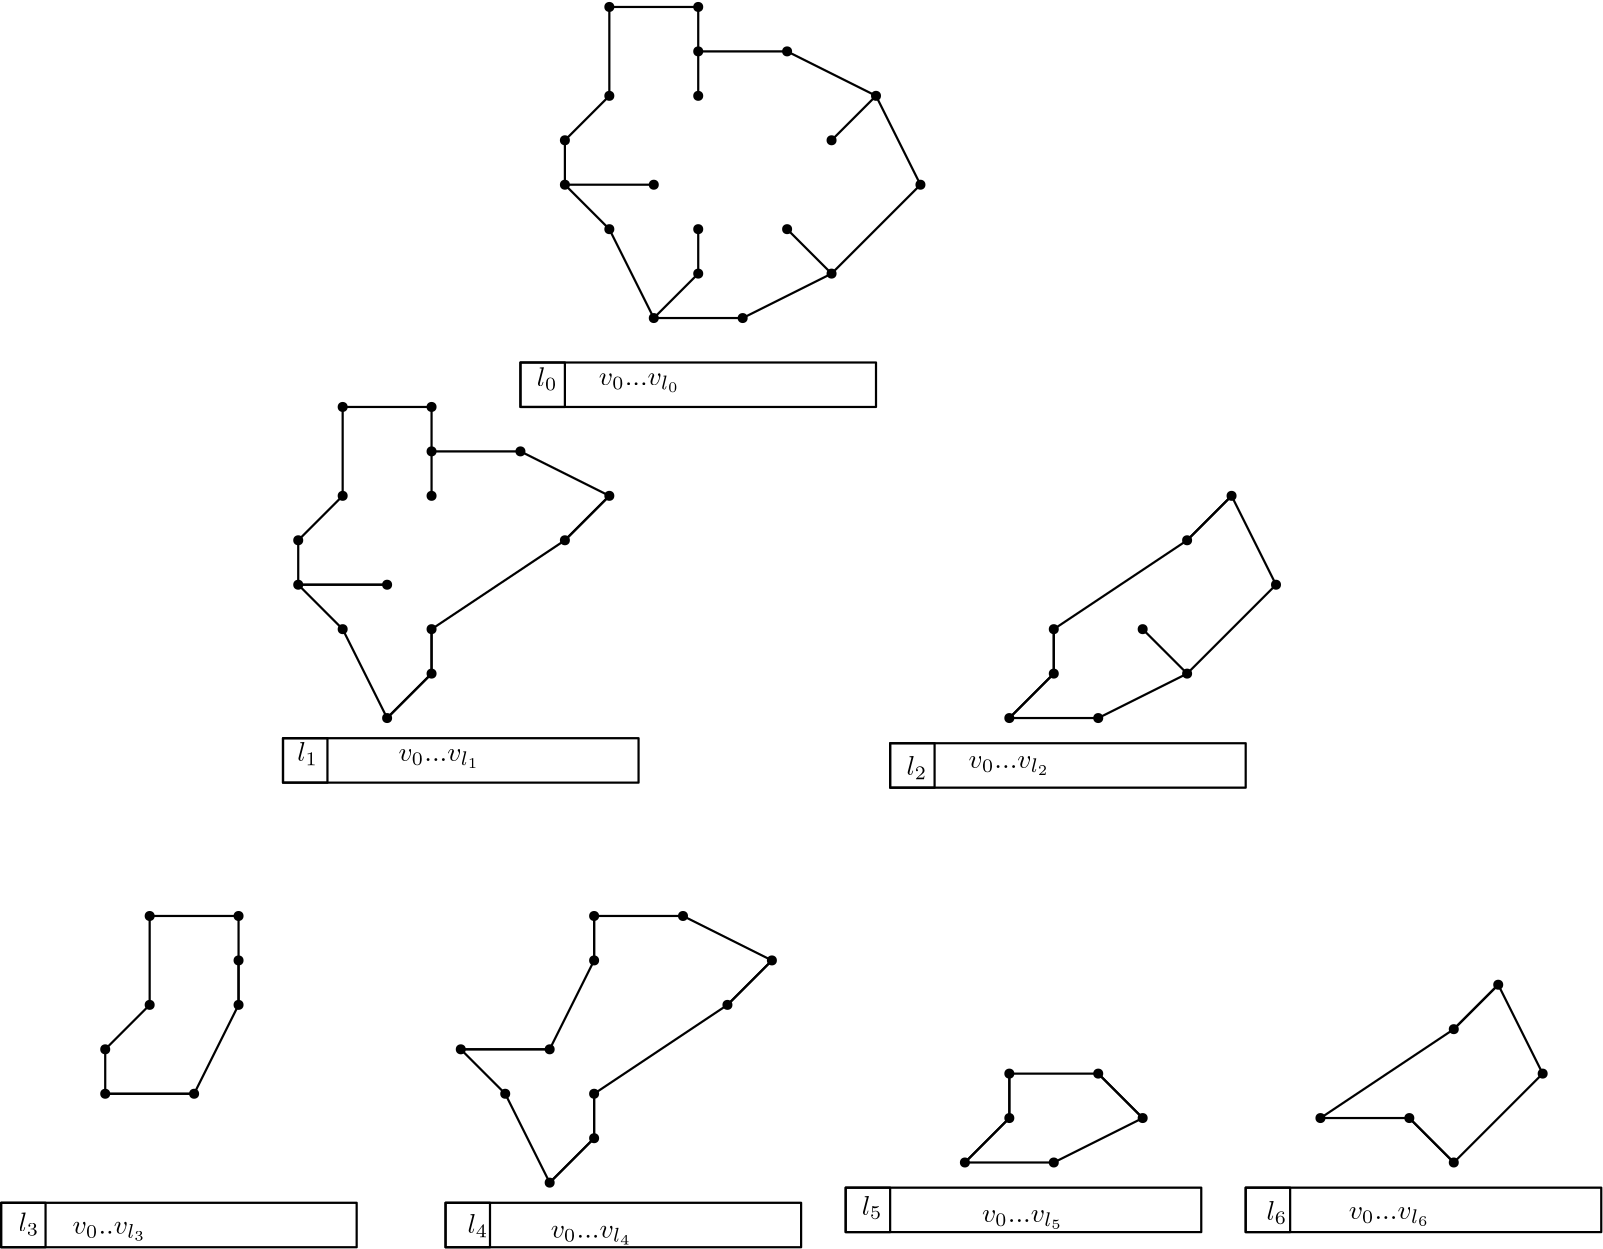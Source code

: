 <?xml version="1.0"?>
<!DOCTYPE ipe SYSTEM "ipe.dtd">
<ipe version="70218" creator="Ipe 7.2.21">
<info created="D:20210401135826" modified="D:20210401144428"/>
<ipestyle name="basic">
<symbol name="arrow/arc(spx)">
<path stroke="sym-stroke" fill="sym-stroke" pen="sym-pen">
0 0 m
-1 0.333 l
-1 -0.333 l
h
</path>
</symbol>
<symbol name="arrow/farc(spx)">
<path stroke="sym-stroke" fill="white" pen="sym-pen">
0 0 m
-1 0.333 l
-1 -0.333 l
h
</path>
</symbol>
<symbol name="arrow/ptarc(spx)">
<path stroke="sym-stroke" fill="sym-stroke" pen="sym-pen">
0 0 m
-1 0.333 l
-0.8 0 l
-1 -0.333 l
h
</path>
</symbol>
<symbol name="arrow/fptarc(spx)">
<path stroke="sym-stroke" fill="white" pen="sym-pen">
0 0 m
-1 0.333 l
-0.8 0 l
-1 -0.333 l
h
</path>
</symbol>
<symbol name="mark/circle(sx)" transformations="translations">
<path fill="sym-stroke">
0.6 0 0 0.6 0 0 e
0.4 0 0 0.4 0 0 e
</path>
</symbol>
<symbol name="mark/disk(sx)" transformations="translations">
<path fill="sym-stroke">
0.6 0 0 0.6 0 0 e
</path>
</symbol>
<symbol name="mark/fdisk(sfx)" transformations="translations">
<group>
<path fill="sym-fill">
0.5 0 0 0.5 0 0 e
</path>
<path fill="sym-stroke" fillrule="eofill">
0.6 0 0 0.6 0 0 e
0.4 0 0 0.4 0 0 e
</path>
</group>
</symbol>
<symbol name="mark/box(sx)" transformations="translations">
<path fill="sym-stroke" fillrule="eofill">
-0.6 -0.6 m
0.6 -0.6 l
0.6 0.6 l
-0.6 0.6 l
h
-0.4 -0.4 m
0.4 -0.4 l
0.4 0.4 l
-0.4 0.4 l
h
</path>
</symbol>
<symbol name="mark/square(sx)" transformations="translations">
<path fill="sym-stroke">
-0.6 -0.6 m
0.6 -0.6 l
0.6 0.6 l
-0.6 0.6 l
h
</path>
</symbol>
<symbol name="mark/fsquare(sfx)" transformations="translations">
<group>
<path fill="sym-fill">
-0.5 -0.5 m
0.5 -0.5 l
0.5 0.5 l
-0.5 0.5 l
h
</path>
<path fill="sym-stroke" fillrule="eofill">
-0.6 -0.6 m
0.6 -0.6 l
0.6 0.6 l
-0.6 0.6 l
h
-0.4 -0.4 m
0.4 -0.4 l
0.4 0.4 l
-0.4 0.4 l
h
</path>
</group>
</symbol>
<symbol name="mark/cross(sx)" transformations="translations">
<group>
<path fill="sym-stroke">
-0.43 -0.57 m
0.57 0.43 l
0.43 0.57 l
-0.57 -0.43 l
h
</path>
<path fill="sym-stroke">
-0.43 0.57 m
0.57 -0.43 l
0.43 -0.57 l
-0.57 0.43 l
h
</path>
</group>
</symbol>
<symbol name="arrow/fnormal(spx)">
<path stroke="sym-stroke" fill="white" pen="sym-pen">
0 0 m
-1 0.333 l
-1 -0.333 l
h
</path>
</symbol>
<symbol name="arrow/pointed(spx)">
<path stroke="sym-stroke" fill="sym-stroke" pen="sym-pen">
0 0 m
-1 0.333 l
-0.8 0 l
-1 -0.333 l
h
</path>
</symbol>
<symbol name="arrow/fpointed(spx)">
<path stroke="sym-stroke" fill="white" pen="sym-pen">
0 0 m
-1 0.333 l
-0.8 0 l
-1 -0.333 l
h
</path>
</symbol>
<symbol name="arrow/linear(spx)">
<path stroke="sym-stroke" pen="sym-pen">
-1 0.333 m
0 0 l
-1 -0.333 l
</path>
</symbol>
<symbol name="arrow/fdouble(spx)">
<path stroke="sym-stroke" fill="white" pen="sym-pen">
0 0 m
-1 0.333 l
-1 -0.333 l
h
-1 0 m
-2 0.333 l
-2 -0.333 l
h
</path>
</symbol>
<symbol name="arrow/double(spx)">
<path stroke="sym-stroke" fill="sym-stroke" pen="sym-pen">
0 0 m
-1 0.333 l
-1 -0.333 l
h
-1 0 m
-2 0.333 l
-2 -0.333 l
h
</path>
</symbol>
<symbol name="arrow/mid-normal(spx)">
<path stroke="sym-stroke" fill="sym-stroke" pen="sym-pen">
0.5 0 m
-0.5 0.333 l
-0.5 -0.333 l
h
</path>
</symbol>
<symbol name="arrow/mid-fnormal(spx)">
<path stroke="sym-stroke" fill="white" pen="sym-pen">
0.5 0 m
-0.5 0.333 l
-0.5 -0.333 l
h
</path>
</symbol>
<symbol name="arrow/mid-pointed(spx)">
<path stroke="sym-stroke" fill="sym-stroke" pen="sym-pen">
0.5 0 m
-0.5 0.333 l
-0.3 0 l
-0.5 -0.333 l
h
</path>
</symbol>
<symbol name="arrow/mid-fpointed(spx)">
<path stroke="sym-stroke" fill="white" pen="sym-pen">
0.5 0 m
-0.5 0.333 l
-0.3 0 l
-0.5 -0.333 l
h
</path>
</symbol>
<symbol name="arrow/mid-double(spx)">
<path stroke="sym-stroke" fill="sym-stroke" pen="sym-pen">
1 0 m
0 0.333 l
0 -0.333 l
h
0 0 m
-1 0.333 l
-1 -0.333 l
h
</path>
</symbol>
<symbol name="arrow/mid-fdouble(spx)">
<path stroke="sym-stroke" fill="white" pen="sym-pen">
1 0 m
0 0.333 l
0 -0.333 l
h
0 0 m
-1 0.333 l
-1 -0.333 l
h
</path>
</symbol>
<pen name="heavier" value="0.8"/>
<pen name="fat" value="1.2"/>
<pen name="ultrafat" value="2"/>
<symbolsize name="large" value="5"/>
<symbolsize name="small" value="2"/>
<symbolsize name="tiny" value="1.1"/>
<arrowsize name="large" value="10"/>
<arrowsize name="small" value="5"/>
<arrowsize name="tiny" value="3"/>
<color name="red" value="1 0 0"/>
<color name="blue" value="0 0 1"/>
<color name="green" value="0 1 0"/>
<color name="yellow" value="1 1 0"/>
<color name="orange" value="1 0.647 0"/>
<color name="gold" value="1 0.843 0"/>
<color name="purple" value="0.627 0.125 0.941"/>
<color name="gray" value="0.745"/>
<color name="brown" value="0.647 0.165 0.165"/>
<color name="navy" value="0 0 0.502"/>
<color name="pink" value="1 0.753 0.796"/>
<color name="seagreen" value="0.18 0.545 0.341"/>
<color name="turquoise" value="0.251 0.878 0.816"/>
<color name="violet" value="0.933 0.51 0.933"/>
<color name="darkblue" value="0 0 0.545"/>
<color name="darkcyan" value="0 0.545 0.545"/>
<color name="darkgray" value="0.663"/>
<color name="darkgreen" value="0 0.392 0"/>
<color name="darkmagenta" value="0.545 0 0.545"/>
<color name="darkorange" value="1 0.549 0"/>
<color name="darkred" value="0.545 0 0"/>
<color name="lightblue" value="0.678 0.847 0.902"/>
<color name="lightcyan" value="0.878 1 1"/>
<color name="lightgray" value="0.827"/>
<color name="lightgreen" value="0.565 0.933 0.565"/>
<color name="lightyellow" value="1 1 0.878"/>
<dashstyle name="dotted" value="[1 3] 0"/>
<dashstyle name="dashed" value="[4] 0"/>
<dashstyle name="dash dotted" value="[4 2 1 2] 0"/>
<dashstyle name="dash dot dotted" value="[4 2 1 2 1 2] 0"/>
<textsize name="large" value="\large"/>
<textsize name="Large" value="\Large"/>
<textsize name="LARGE" value="\LARGE"/>
<textsize name="huge" value="\huge"/>
<textsize name="Huge" value="\Huge"/>
<textsize name="small" value="\small"/>
<textsize name="footnote" value="\footnotesize"/>
<textsize name="tiny" value="\tiny"/>
<textstyle name="center" begin="\begin{center}" end="\end{center}"/>
<textstyle name="itemize" begin="\begin{itemize}" end="\end{itemize}"/>
<textstyle name="item" begin="\begin{itemize}\item{}" end="\end{itemize}"/>
<gridsize name="4 pts" value="4"/>
<gridsize name="8 pts (~3 mm)" value="8"/>
<gridsize name="16 pts (~6 mm)" value="16"/>
<gridsize name="32 pts (~12 mm)" value="32"/>
<gridsize name="10 pts (~3.5 mm)" value="10"/>
<gridsize name="20 pts (~7 mm)" value="20"/>
<gridsize name="14 pts (~5 mm)" value="14"/>
<gridsize name="28 pts (~10 mm)" value="28"/>
<gridsize name="56 pts (~20 mm)" value="56"/>
<anglesize name="90 deg" value="90"/>
<anglesize name="60 deg" value="60"/>
<anglesize name="45 deg" value="45"/>
<anglesize name="30 deg" value="30"/>
<anglesize name="22.5 deg" value="22.5"/>
<opacity name="10%" value="0.1"/>
<opacity name="30%" value="0.3"/>
<opacity name="50%" value="0.5"/>
<opacity name="75%" value="0.75"/>
<tiling name="falling" angle="-60" step="4" width="1"/>
<tiling name="rising" angle="30" step="4" width="1"/>
</ipestyle>
<page>
<layer name="alpha"/>
<view layers="alpha" active="alpha"/>
<path layer="alpha" stroke="black" pen="heavier">
192 640 m
192 624 l
320 624 l
320 640 l
h
</path>
<path stroke="black" pen="heavier">
208 640 m
208 624 l
192 624 l
192 640 l
h
</path>
<text transformations="translations" pos="197.844 631.433" stroke="black" type="label" width="7.442" height="6.923" depth="1.49" valign="baseline" style="math">l_0
</text>
<text transformations="translations" pos="220.206 631.793" stroke="black" type="label" width="29.336" height="4.29" depth="2.49" valign="baseline" style="math">v_0 ... v_{l_0}</text>
<path matrix="1 0 0 1 -85.4806 -135.254" stroke="black" pen="heavier">
192 640 m
192 624 l
320 624 l
320 640 l
h
</path>
<path matrix="1 0 0 1 -85.4806 -135.254" stroke="black" pen="heavier">
208 640 m
208 624 l
192 624 l
192 640 l
h
</path>
<path matrix="1 0 0 1 133.09 -137.057" stroke="black" pen="heavier">
192 640 m
192 624 l
320 624 l
320 640 l
h
</path>
<path matrix="1 0 0 1 133.09 -137.057" stroke="black" pen="heavier">
208 640 m
208 624 l
192 624 l
192 640 l
h
</path>
<text transformations="translations" pos="111.642 496.539" stroke="black" type="label" width="7.442" height="6.923" depth="1.49" valign="baseline" style="math">l_1</text>
<text transformations="translations" pos="148.07 496.539" stroke="black" type="label" width="29.336" height="4.29" depth="2.49" valign="baseline" style="math">v_0 ... v_{l_1}</text>
<text transformations="translations" pos="330.934 491.49" stroke="black" type="label" width="7.442" height="6.923" depth="1.49" valign="baseline" style="math">l_2</text>
<text transformations="translations" pos="353.296 494.015" stroke="black" type="label" width="29.336" height="4.29" depth="2.49" valign="baseline" style="math">v_0 ... v_{l_2}</text>
<path matrix="1 0 0 1 32 -48" stroke="black" pen="heavier">
192 736 m
208 704 l
240 704 l
272 720 l
304 752 l
288 784 l
256 800 l
224 800 l
224 816 l
192 816 l
192 784 l
176 768 l
176 752 l
192 736 l
</path>
<path matrix="1 0 0 1 32 -48" stroke="black" pen="heavier">
176 752 m
208 752 l
208 752 l
</path>
<path matrix="1 0 0 1 32 -48" stroke="black" pen="heavier">
224 800 m
224 784 l
</path>
<path matrix="1 0 0 1 32 -48" stroke="black" pen="heavier">
208 704 m
224 720 l
224 736 l
</path>
<path matrix="1 0 0 1 32 -48" stroke="black" pen="heavier">
272 720 m
256 736 l
</path>
<path matrix="1 0 0 1 32 -48" stroke="black" pen="heavier">
288 784 m
272 768 l
</path>
<use matrix="1 0 0 1 32 -48" name="mark/disk(sx)" pos="208 752" size="normal" stroke="black"/>
<use matrix="1 0 0 1 32 -48" name="mark/disk(sx)" pos="176 752" size="normal" stroke="black"/>
<use matrix="1 0 0 1 32 -48" name="mark/disk(sx)" pos="176 768" size="normal" stroke="black"/>
<use matrix="1 0 0 1 32 -48" name="mark/disk(sx)" pos="192 784" size="normal" stroke="black"/>
<use matrix="1 0 0 1 32 -48" name="mark/disk(sx)" pos="192 816" size="normal" stroke="black"/>
<use matrix="1 0 0 1 32 -48" name="mark/disk(sx)" pos="224 816" size="normal" stroke="black"/>
<use matrix="1 0 0 1 32 -48" name="mark/disk(sx)" pos="224 800" size="normal" stroke="black"/>
<use matrix="1 0 0 1 32 -48" name="mark/disk(sx)" pos="224 784" size="normal" stroke="black"/>
<use matrix="1 0 0 1 32 -48" name="mark/disk(sx)" pos="256 800" size="normal" stroke="black"/>
<use matrix="1 0 0 1 32 -48" name="mark/disk(sx)" pos="288 784" size="normal" stroke="black"/>
<use matrix="1 0 0 1 32 -48" name="mark/disk(sx)" pos="272 768" size="normal" stroke="black"/>
<use matrix="1 0 0 1 32 -48" name="mark/disk(sx)" pos="304 752" size="normal" stroke="black"/>
<use matrix="1 0 0 1 32 -48" name="mark/disk(sx)" pos="272 720" size="normal" stroke="black"/>
<use matrix="1 0 0 1 32 -48" name="mark/disk(sx)" pos="256 736" size="normal" stroke="black"/>
<use matrix="1 0 0 1 32 -48" name="mark/disk(sx)" pos="240 704" size="normal" stroke="black"/>
<use matrix="1 0 0 1 32 -48" name="mark/disk(sx)" pos="208 704" size="normal" stroke="black"/>
<use matrix="1 0 0 1 32 -48" name="mark/disk(sx)" pos="224 720" size="normal" stroke="black"/>
<use matrix="1 0 0 1 32 -48" name="mark/disk(sx)" pos="224 736" size="normal" stroke="black"/>
<use matrix="1 0 0 1 32 -48" name="mark/disk(sx)" pos="192 736" size="normal" stroke="black"/>
<path matrix="1 0 0 1 -64 -192" stroke="black" pen="heavier">
176 752 m
208 752 l
208 752 l
</path>
<path matrix="1 0 0 1 -64 -192" stroke="black" pen="heavier">
224 800 m
224 784 l
</path>
<path matrix="1 0 0 1 -64 -192" stroke="black" pen="heavier">
208 704 m
224 720 l
224 736 l
</path>
<path matrix="1 0 0 1 -64 -192" stroke="black" pen="heavier">
288 784 m
272 768 l
</path>
<use matrix="1 0 0 1 -64 -192" name="mark/disk(sx)" pos="208 752" size="normal" stroke="black"/>
<use matrix="1 0 0 1 -64 -192" name="mark/disk(sx)" pos="176 752" size="normal" stroke="black"/>
<use matrix="1 0 0 1 -64 -192" name="mark/disk(sx)" pos="176 768" size="normal" stroke="black"/>
<use matrix="1 0 0 1 -64 -192" name="mark/disk(sx)" pos="192 784" size="normal" stroke="black"/>
<use matrix="1 0 0 1 -64 -192" name="mark/disk(sx)" pos="192 816" size="normal" stroke="black"/>
<use matrix="1 0 0 1 -64 -192" name="mark/disk(sx)" pos="224 816" size="normal" stroke="black"/>
<use matrix="1 0 0 1 -64 -192" name="mark/disk(sx)" pos="224 800" size="normal" stroke="black"/>
<use matrix="1 0 0 1 -64 -192" name="mark/disk(sx)" pos="224 784" size="normal" stroke="black"/>
<use matrix="1 0 0 1 -64 -192" name="mark/disk(sx)" pos="256 800" size="normal" stroke="black"/>
<use matrix="1 0 0 1 -64 -192" name="mark/disk(sx)" pos="288 784" size="normal" stroke="black"/>
<use matrix="1 0 0 1 -64 -192" name="mark/disk(sx)" pos="272 768" size="normal" stroke="black"/>
<use matrix="1 0 0 1 -64 -192" name="mark/disk(sx)" pos="208 704" size="normal" stroke="black"/>
<use matrix="1 0 0 1 -64 -192" name="mark/disk(sx)" pos="224 720" size="normal" stroke="black"/>
<use matrix="1 0 0 1 -64 -192" name="mark/disk(sx)" pos="224 736" size="normal" stroke="black"/>
<use matrix="1 0 0 1 -64 -192" name="mark/disk(sx)" pos="192 736" size="normal" stroke="black"/>
<path matrix="1 0 0 1 160 -192" stroke="black" pen="heavier">
208 704 m
224 720 l
224 736 l
</path>
<path matrix="1 0 0 1 160 -192" stroke="black" pen="heavier">
272 720 m
256 736 l
</path>
<path matrix="1 0 0 1 160 -192" stroke="black" pen="heavier">
288 784 m
272 768 l
</path>
<use matrix="1 0 0 1 160 -192" name="mark/disk(sx)" pos="288 784" size="normal" stroke="black"/>
<use matrix="1 0 0 1 160 -192" name="mark/disk(sx)" pos="272 768" size="normal" stroke="black"/>
<use matrix="1 0 0 1 160 -192" name="mark/disk(sx)" pos="304 752" size="normal" stroke="black"/>
<use matrix="1 0 0 1 160 -192" name="mark/disk(sx)" pos="272 720" size="normal" stroke="black"/>
<use matrix="1 0 0 1 160 -192" name="mark/disk(sx)" pos="256 736" size="normal" stroke="black"/>
<use matrix="1 0 0 1 160 -192" name="mark/disk(sx)" pos="240 704" size="normal" stroke="black"/>
<use matrix="1 0 0 1 160 -192" name="mark/disk(sx)" pos="208 704" size="normal" stroke="black"/>
<use matrix="1 0 0 1 160 -192" name="mark/disk(sx)" pos="224 720" size="normal" stroke="black"/>
<use matrix="1 0 0 1 160 -192" name="mark/disk(sx)" pos="224 736" size="normal" stroke="black"/>
<path stroke="black" pen="heavier">
160 544 m
208 576 l
224 592 l
192 608 l
160 608 l
160 624 l
128 624 l
128 592 l
112 576 l
112 560 l
144 560 l
112 560 l
128 544 l
144 512 l
160 528 l
160 544 l
</path>
<path stroke="black" pen="heavier">
384 544 m
432 576 l
448 592 l
464 560 l
432 528 l
400 512 l
368 512 l
384 528 l
384 544 l
</path>
<path matrix="1 0 0 1 -186.961 -302.508" stroke="black" pen="heavier">
192 640 m
192 624 l
320 624 l
320 640 l
h
</path>
<path matrix="1 0 0 1 -186.961 -302.508" stroke="black" pen="heavier">
208 640 m
208 624 l
192 624 l
192 640 l
h
</path>
<path matrix="1 0 0 1 -133.481 -375.254" stroke="black" pen="heavier">
176 752 m
208 752 l
208 752 l
</path>
<path matrix="1 0 0 1 -133.481 -375.254" stroke="black" pen="heavier">
224 800 m
224 784 l
</path>
<use matrix="1 0 0 1 -133.481 -375.254" name="mark/disk(sx)" pos="208 752" size="normal" stroke="black"/>
<use matrix="1 0 0 1 -133.481 -375.254" name="mark/disk(sx)" pos="176 752" size="normal" stroke="black"/>
<use matrix="1 0 0 1 -133.481 -375.254" name="mark/disk(sx)" pos="176 768" size="normal" stroke="black"/>
<use matrix="1 0 0 1 -133.481 -375.254" name="mark/disk(sx)" pos="192 784" size="normal" stroke="black"/>
<use matrix="1 0 0 1 -133.481 -375.254" name="mark/disk(sx)" pos="192 816" size="normal" stroke="black"/>
<use matrix="1 0 0 1 -133.481 -375.254" name="mark/disk(sx)" pos="224 816" size="normal" stroke="black"/>
<use matrix="1 0 0 1 -133.481 -375.254" name="mark/disk(sx)" pos="224 800" size="normal" stroke="black"/>
<use matrix="1 0 0 1 -133.481 -375.254" name="mark/disk(sx)" pos="224 784" size="normal" stroke="black"/>
<path matrix="1 0 0 1 -26.9612 -302.508" stroke="black" pen="heavier">
192 640 m
192 624 l
320 624 l
320 640 l
h
</path>
<path matrix="1 0 0 1 -26.9612 -302.508" stroke="black" pen="heavier">
208 640 m
208 624 l
192 624 l
192 640 l
h
</path>
<path matrix="1 0 0 1 -5.4806 -359.254" stroke="black" pen="heavier">
176 752 m
208 752 l
208 752 l
</path>
<path matrix="1 0 0 1 -5.4806 -359.254" stroke="black" pen="heavier">
224 800 m
224 784 l
</path>
<path matrix="1 0 0 1 -5.4806 -359.254" stroke="black" pen="heavier">
208 704 m
224 720 l
224 736 l
</path>
<path matrix="1 0 0 1 -5.4806 -359.254" stroke="black" pen="heavier">
288 784 m
272 768 l
</path>
<use matrix="1 0 0 1 -5.4806 -359.254" name="mark/disk(sx)" pos="208 752" size="normal" stroke="black"/>
<use matrix="1 0 0 1 -5.4806 -359.254" name="mark/disk(sx)" pos="176 752" size="normal" stroke="black"/>
<use matrix="1 0 0 1 -5.4806 -359.254" name="mark/disk(sx)" pos="224 800" size="normal" stroke="black"/>
<use matrix="1 0 0 1 -5.4806 -359.254" name="mark/disk(sx)" pos="224 784" size="normal" stroke="black"/>
<use matrix="1 0 0 1 -5.4806 -359.254" name="mark/disk(sx)" pos="256 800" size="normal" stroke="black"/>
<use matrix="1 0 0 1 -5.4806 -359.254" name="mark/disk(sx)" pos="288 784" size="normal" stroke="black"/>
<use matrix="1 0 0 1 -5.4806 -359.254" name="mark/disk(sx)" pos="272 768" size="normal" stroke="black"/>
<use matrix="1 0 0 1 -5.4806 -359.254" name="mark/disk(sx)" pos="208 704" size="normal" stroke="black"/>
<use matrix="1 0 0 1 -5.4806 -359.254" name="mark/disk(sx)" pos="224 720" size="normal" stroke="black"/>
<use matrix="1 0 0 1 -5.4806 -359.254" name="mark/disk(sx)" pos="224 736" size="normal" stroke="black"/>
<use matrix="1 0 0 1 -5.4806 -359.254" name="mark/disk(sx)" pos="192 736" size="normal" stroke="black"/>
<path matrix="1 0 0 1 117.09 -297.057" stroke="black" pen="heavier">
192 640 m
192 624 l
320 624 l
320 640 l
h
</path>
<path matrix="1 0 0 1 117.09 -297.057" stroke="black" pen="heavier">
208 640 m
208 624 l
192 624 l
192 640 l
h
</path>
<path matrix="1 0 0 1 144 -352" stroke="black" pen="heavier">
208 704 m
224 720 l
224 736 l
</path>
<path matrix="1 0 0 1 144 -352" stroke="black" pen="heavier">
272 720 m
256 736 l
</path>
<use matrix="1 0 0 1 144 -352" name="mark/disk(sx)" pos="272 720" size="normal" stroke="black"/>
<use matrix="1 0 0 1 144 -352" name="mark/disk(sx)" pos="256 736" size="normal" stroke="black"/>
<use matrix="1 0 0 1 144 -352" name="mark/disk(sx)" pos="240 704" size="normal" stroke="black"/>
<use matrix="1 0 0 1 144 -352" name="mark/disk(sx)" pos="208 704" size="normal" stroke="black"/>
<use matrix="1 0 0 1 144 -352" name="mark/disk(sx)" pos="224 720" size="normal" stroke="black"/>
<use matrix="1 0 0 1 144 -352" name="mark/disk(sx)" pos="224 736" size="normal" stroke="black"/>
<path matrix="1 0 0 1 261.09 -297.057" stroke="black" pen="heavier">
192 640 m
192 624 l
320 624 l
320 640 l
h
</path>
<path matrix="1 0 0 1 261.09 -297.057" stroke="black" pen="heavier">
208 640 m
208 624 l
192 624 l
192 640 l
h
</path>
<path matrix="1 0 0 1 256 -368" stroke="black" pen="heavier">
272 720 m
256 736 l
</path>
<path matrix="1 0 0 1 256 -368" stroke="black" pen="heavier">
288 784 m
272 768 l
</path>
<use matrix="1 0 0 1 256 -368" name="mark/disk(sx)" pos="288 784" size="normal" stroke="black"/>
<use matrix="1 0 0 1 256 -368" name="mark/disk(sx)" pos="272 768" size="normal" stroke="black"/>
<use matrix="1 0 0 1 256 -368" name="mark/disk(sx)" pos="304 752" size="normal" stroke="black"/>
<use matrix="1 0 0 1 256 -368" name="mark/disk(sx)" pos="272 720" size="normal" stroke="black"/>
<use matrix="1 0 0 1 256 -368" name="mark/disk(sx)" pos="256 736" size="normal" stroke="black"/>
<use matrix="1 0 0 1 256 -368" name="mark/disk(sx)" pos="224 736" size="normal" stroke="black"/>
<path matrix="1 0 0 1 32 -16" stroke="black" pen="heavier">
58.5194 424.746 m
42.5194 392.746 l
</path>
<path matrix="1 0 0 1 32 -16" stroke="black" pen="heavier">
42.5194 392.746 m
10.5194 392.746 l
10.5194 408.746 l
26.5194 424.746 l
26.5194 456.746 l
58.5194 456.746 l
58.5194 440.746 l
58.5194 424.746 l
</path>
<path stroke="black" pen="heavier">
202.519 392.746 m
218.519 424.746 l
218.519 440.746 l
250.519 440.746 l
282.519 424.746 l
266.519 408.746 l
218.519 376.746 l
218.519 360.746 l
202.519 344.746 l
186.519 376.746 l
170.519 392.746 l
202.519 392.746 l
</path>
<path stroke="black" pen="heavier">
416 368 m
400 384 l
368 384 l
368 368 l
352 352 l
384 352 l
416 368 l
</path>
<path matrix="1 0 0 1 -32 -16" stroke="black" pen="heavier">
544 384 m
512 384 l
560 416 l
576 432 l
592 400 l
560 368 l
544 384 l
</path>
<text transformations="translations" pos="11.3315 327.161" stroke="black" type="label" width="7.442" height="6.923" depth="1.49" valign="baseline" style="math">l_3</text>
<text transformations="translations" pos="30.7654 326.328" stroke="black" type="label" width="26.568" height="4.29" depth="2.49" valign="baseline" style="math">v_0 .. v_{l_3}</text>
<text transformations="translations" pos="172.911 326.606" stroke="black" type="label" width="7.442" height="6.923" depth="1.49" valign="baseline" style="math">l_4</text>
<text transformations="translations" pos="202.894 324.94" stroke="black" type="label" width="29.336" height="4.29" depth="2.49" valign="baseline" style="math">v_0 ... v_{l_4}</text>
<text transformations="translations" pos="314.857 333.104" stroke="black" type="label" width="7.442" height="6.923" depth="1.49" valign="baseline" style="math">l_5</text>
<text transformations="translations" pos="358.138 330.579" stroke="black" type="label" width="29.336" height="4.29" depth="2.49" valign="baseline" style="math">v_0 ... v_{l_5}</text>
<text transformations="translations" pos="460.57 331.301" stroke="black" type="label" width="7.442" height="6.923" depth="1.49" valign="baseline" style="math">l_6</text>
<text transformations="translations" pos="490.146 331.662" stroke="black" type="label" width="29.336" height="4.29" depth="2.49" valign="baseline" style="math">v_0 ... v_{l_6}</text>
</page>
<page>
<layer name="alpha"/>
<view layers="alpha" active="alpha"/>
<path layer="alpha" stroke="black" pen="heavier">
192 640 m
192 624 l
320 624 l
320 640 l
h
</path>
<path stroke="black" pen="heavier">
208 640 m
208 624 l
192 624 l
192 640 l
h
</path>
<text transformations="translations" pos="197.844 631.433" stroke="black" type="label" width="7.442" height="6.923" depth="1.49" valign="baseline" style="math">l_0
</text>
<text transformations="translations" pos="220.206 631.793" stroke="black" type="label" width="29.336" height="4.29" depth="2.49" valign="baseline" style="math">v_0 ... v_{l_0}</text>
<path matrix="1 0 0 1 -85.4806 -135.254" stroke="black" pen="heavier">
192 640 m
192 624 l
320 624 l
320 640 l
h
</path>
<path matrix="1 0 0 1 -85.4806 -135.254" stroke="black" pen="heavier">
208 640 m
208 624 l
192 624 l
192 640 l
h
</path>
<path matrix="1 0 0 1 133.09 -137.057" stroke="black" pen="heavier">
192 640 m
192 624 l
320 624 l
320 640 l
h
</path>
<path matrix="1 0 0 1 133.09 -137.057" stroke="black" pen="heavier">
208 640 m
208 624 l
192 624 l
192 640 l
h
</path>
<text transformations="translations" pos="111.642 496.539" stroke="black" type="label" width="7.442" height="6.923" depth="1.49" valign="baseline" style="math">l_1</text>
<text transformations="translations" pos="148.07 496.539" stroke="black" type="label" width="29.336" height="4.29" depth="2.49" valign="baseline" style="math">v_0 ... v_{l_1}</text>
<text transformations="translations" pos="330.934 491.49" stroke="black" type="label" width="7.442" height="6.923" depth="1.49" valign="baseline" style="math">l_2</text>
<text transformations="translations" pos="353.296 494.015" stroke="black" type="label" width="29.336" height="4.29" depth="2.49" valign="baseline" style="math">v_0 ... v_{l_2}</text>
<path matrix="1 0 0 1 -186.961 -302.508" stroke="black" pen="heavier">
192 640 m
192 624 l
320 624 l
320 640 l
h
</path>
<path matrix="1 0 0 1 -186.961 -302.508" stroke="black" pen="heavier">
208 640 m
208 624 l
192 624 l
192 640 l
h
</path>
<path matrix="1 0 0 1 -26.9612 -302.508" stroke="black" pen="heavier">
192 640 m
192 624 l
320 624 l
320 640 l
h
</path>
<path matrix="1 0 0 1 -26.9612 -302.508" stroke="black" pen="heavier">
208 640 m
208 624 l
192 624 l
192 640 l
h
</path>
<path matrix="1 0 0 1 117.09 -297.057" stroke="black" pen="heavier">
192 640 m
192 624 l
320 624 l
320 640 l
h
</path>
<path matrix="1 0 0 1 117.09 -297.057" stroke="black" pen="heavier">
208 640 m
208 624 l
192 624 l
192 640 l
h
</path>
<path matrix="1 0 0 1 261.09 -297.057" stroke="black" pen="heavier">
192 640 m
192 624 l
320 624 l
320 640 l
h
</path>
<path matrix="1 0 0 1 261.09 -297.057" stroke="black" pen="heavier">
208 640 m
208 624 l
192 624 l
192 640 l
h
</path>
<text transformations="translations" pos="11.3315 327.161" stroke="black" type="label" width="7.442" height="6.923" depth="1.49" valign="baseline" style="math">l_3</text>
<text transformations="translations" pos="30.7654 326.328" stroke="black" type="label" width="26.568" height="4.29" depth="2.49" valign="baseline" style="math">v_0 .. v_{l_3}</text>
<text transformations="translations" pos="172.911 326.606" stroke="black" type="label" width="7.442" height="6.923" depth="1.49" valign="baseline" style="math">l_4</text>
<text transformations="translations" pos="202.894 324.94" stroke="black" type="label" width="29.336" height="4.29" depth="2.49" valign="baseline" style="math">v_0 ... v_{l_4}</text>
<text transformations="translations" pos="314.857 333.104" stroke="black" type="label" width="7.442" height="6.923" depth="1.49" valign="baseline" style="math">l_5</text>
<text transformations="translations" pos="358.138 330.579" stroke="black" type="label" width="29.336" height="4.29" depth="2.49" valign="baseline" style="math">v_0 ... v_{l_5}</text>
<text transformations="translations" pos="460.57 331.301" stroke="black" type="label" width="7.442" height="6.923" depth="1.49" valign="baseline" style="math">l_6</text>
<text transformations="translations" pos="490.146 331.662" stroke="black" type="label" width="29.336" height="4.29" depth="2.49" valign="baseline" style="math">v_0 ... v_{l_6}</text>
<path stroke="black" pen="heavier">
208 672 m
320 672 l
320 736 l
192 736 l
192 672 l
208 672 l
</path>
<path stroke="black" pen="heavier">
224 672 m
224 688 l
224 688 l
</path>
<path stroke="black" pen="heavier">
256 736 m
256 704 l
</path>
<path stroke="black" pen="heavier">
288 672 m
288 688 l
</path>
<use name="mark/disk(sx)" pos="192 672" size="normal" stroke="black"/>
<use name="mark/disk(sx)" pos="224 688" size="normal" stroke="black"/>
<use name="mark/disk(sx)" pos="224 672" size="normal" stroke="black"/>
<use name="mark/disk(sx)" pos="288 672" size="normal" stroke="black"/>
<use name="mark/disk(sx)" pos="288 688" size="normal" stroke="black"/>
<use name="mark/disk(sx)" pos="320 672" size="normal" stroke="black"/>
<use name="mark/disk(sx)" pos="320 736" size="normal" stroke="black"/>
<use name="mark/disk(sx)" pos="256 736" size="normal" stroke="black"/>
<use name="mark/disk(sx)" pos="256 704" size="normal" stroke="black"/>
<use name="mark/disk(sx)" pos="192 736" size="normal" stroke="black"/>
<use name="mark/disk(sx)" pos="224 736" size="normal" stroke="black"/>
<use name="mark/disk(sx)" pos="288 736" size="normal" stroke="black"/>
<use name="mark/disk(sx)" pos="256 672" size="normal" stroke="black"/>
<path matrix="1 0 0 1 -80 -144" stroke="black" pen="heavier">
224 672 m
224 688 l
224 688 l
</path>
<path matrix="1 0 0 1 -80 -144" stroke="black" pen="heavier">
256 736 m
256 704 l
</path>
<use matrix="1 0 0 1 -80 -144" name="mark/disk(sx)" pos="192 672" size="normal" stroke="black"/>
<use matrix="1 0 0 1 -80 -144" name="mark/disk(sx)" pos="224 688" size="normal" stroke="black"/>
<use matrix="1 0 0 1 -80 -144" name="mark/disk(sx)" pos="224 672" size="normal" stroke="black"/>
<use matrix="1 0 0 1 -80 -144" name="mark/disk(sx)" pos="256 736" size="normal" stroke="black"/>
<use matrix="1 0 0 1 -80 -144" name="mark/disk(sx)" pos="256 704" size="normal" stroke="black"/>
<use matrix="1 0 0 1 -80 -144" name="mark/disk(sx)" pos="192 736" size="normal" stroke="black"/>
<use matrix="1 0 0 1 -80 -144" name="mark/disk(sx)" pos="224 736" size="normal" stroke="black"/>
<use matrix="1 0 0 1 -80 -144" name="mark/disk(sx)" pos="256 672" size="normal" stroke="black"/>
<path matrix="1 0 0 1 128 -144" stroke="black" pen="heavier">
256 736 m
256 704 l
</path>
<path matrix="1 0 0 1 128 -144" stroke="black" pen="heavier">
288 672 m
288 688 l
</path>
<use matrix="1 0 0 1 128 -144" name="mark/disk(sx)" pos="288 672" size="normal" stroke="black"/>
<use matrix="1 0 0 1 128 -144" name="mark/disk(sx)" pos="288 688" size="normal" stroke="black"/>
<use matrix="1 0 0 1 128 -144" name="mark/disk(sx)" pos="320 672" size="normal" stroke="black"/>
<use matrix="1 0 0 1 128 -144" name="mark/disk(sx)" pos="320 736" size="normal" stroke="black"/>
<use matrix="1 0 0 1 128 -144" name="mark/disk(sx)" pos="256 736" size="normal" stroke="black"/>
<use matrix="1 0 0 1 128 -144" name="mark/disk(sx)" pos="256 704" size="normal" stroke="black"/>
<use matrix="1 0 0 1 128 -144" name="mark/disk(sx)" pos="288 736" size="normal" stroke="black"/>
<use matrix="1 0 0 1 128 -144" name="mark/disk(sx)" pos="256 672" size="normal" stroke="black"/>
<path stroke="black" pen="heavier">
176 560 m
176 528 l
144 528 l
112 528 l
112 592 l
144 592 l
176 592 l
176 560 l
</path>
<path stroke="black" pen="heavier">
144 544 m
144 528 l
</path>
<path stroke="black" pen="heavier">
384 560 m
384 528 l
</path>
<path stroke="black" pen="heavier">
384 528 m
416 528 l
448 528 l
448 592 l
416 592 l
384 592 l
384 560 l
384 528 l
</path>
<path stroke="black" pen="heavier">
416 544 m
416 528 l
</path>
<path matrix="1 0 0 1 -160 -304" stroke="black" pen="heavier">
224 672 m
224 688 l
224 688 l
</path>
<path matrix="1 0 0 1 -160 -304" stroke="black" pen="heavier">
256 736 m
256 704 l
</path>
<use matrix="1 0 0 1 -160 -304" name="mark/disk(sx)" pos="192 672" size="normal" stroke="black"/>
<use matrix="1 0 0 1 -160 -304" name="mark/disk(sx)" pos="224 688" size="normal" stroke="black"/>
<use matrix="1 0 0 1 -160 -304" name="mark/disk(sx)" pos="224 672" size="normal" stroke="black"/>
<use matrix="1 0 0 1 -160 -304" name="mark/disk(sx)" pos="256 736" size="normal" stroke="black"/>
<use matrix="1 0 0 1 -160 -304" name="mark/disk(sx)" pos="256 704" size="normal" stroke="black"/>
<use matrix="1 0 0 1 -160 -304" name="mark/disk(sx)" pos="192 736" size="normal" stroke="black"/>
<use matrix="1 0 0 1 -160 -304" name="mark/disk(sx)" pos="224 736" size="normal" stroke="black"/>
<path matrix="1 0 0 1 -80 -160" stroke="black" pen="heavier">
144 544 m
144 528 l
</path>
<path matrix="1 0 0 1 160 -304" stroke="black" pen="heavier">
224 672 m
224 688 l
224 688 l
</path>
<path matrix="1 0 0 1 160 -304" stroke="black" pen="heavier">
256 736 m
256 704 l
</path>
<use matrix="1 0 0 1 160 -304" name="mark/disk(sx)" pos="224 688" size="normal" stroke="black"/>
<use matrix="1 0 0 1 160 -304" name="mark/disk(sx)" pos="224 672" size="normal" stroke="black"/>
<use matrix="1 0 0 1 160 -304" name="mark/disk(sx)" pos="256 736" size="normal" stroke="black"/>
<use matrix="1 0 0 1 160 -304" name="mark/disk(sx)" pos="256 704" size="normal" stroke="black"/>
<use matrix="1 0 0 1 160 -304" name="mark/disk(sx)" pos="224 736" size="normal" stroke="black"/>
<use matrix="1 0 0 1 160 -304" name="mark/disk(sx)" pos="256 672" size="normal" stroke="black"/>
<path matrix="1 0 0 1 240 -160" stroke="black" pen="heavier">
144 544 m
144 528 l
</path>
<path matrix="1 0 0 1 288 -304" stroke="black" pen="heavier">
224 672 m
224 688 l
224 688 l
</path>
<use matrix="1 0 0 1 288 -304" name="mark/disk(sx)" pos="192 672" size="normal" stroke="black"/>
<use matrix="1 0 0 1 288 -304" name="mark/disk(sx)" pos="224 688" size="normal" stroke="black"/>
<use matrix="1 0 0 1 288 -304" name="mark/disk(sx)" pos="224 672" size="normal" stroke="black"/>
<use matrix="1 0 0 1 288 -304" name="mark/disk(sx)" pos="192 736" size="normal" stroke="black"/>
<use matrix="1 0 0 1 288 -304" name="mark/disk(sx)" pos="224 736" size="normal" stroke="black"/>
<path matrix="1 0 0 1 368 -160" stroke="black" pen="heavier">
144 544 m
144 528 l
</path>
<path matrix="1 0 0 1 0 -304" stroke="black" pen="heavier">
224 672 m
224 688 l
224 688 l
</path>
<use matrix="1 0 0 1 0 -304" name="mark/disk(sx)" pos="224 688" size="normal" stroke="black"/>
<use matrix="1 0 0 1 0 -304" name="mark/disk(sx)" pos="224 672" size="normal" stroke="black"/>
<use matrix="1 0 0 1 0 -304" name="mark/disk(sx)" pos="256 704" size="normal" stroke="black"/>
<use matrix="1 0 0 1 0 -304" name="mark/disk(sx)" pos="256 672" size="normal" stroke="black"/>
<path matrix="1 0 0 1 80 -160" stroke="black" pen="heavier">
144 544 m
144 528 l
</path>
<path stroke="black" pen="heavier">
64 384 m
96 400 l
96 432 l
64 432 l
32 432 l
32 368 l
64 368 l
64 384 l
</path>
<path stroke="black" pen="heavier">
224 384 m
256 400 l
256 368 l
224 368 l
224 384 l
</path>
<path stroke="black" pen="heavier">
384 384 m
384 432 l
416 432 l
416 400 l
416 368 l
384 368 l
384 384 l
</path>
<path stroke="black" pen="heavier">
512 368 m
512 384 l
512 432 l
480 432 l
480 368 l
512 368 l
</path>
</page>
<page>
<layer name="alpha"/>
<view layers="alpha" active="alpha"/>
<path layer="alpha" matrix="1 0 0 1 16 -32" stroke="black" pen="heavier">
208 672 m
320 672 l
320 736 l
192 736 l
192 672 l
208 672 l
</path>
<path matrix="1 0 0 1 16 -32" stroke="black" pen="heavier">
224 672 m
224 688 l
224 688 l
</path>
<path matrix="1 0 0 1 16 -32" stroke="black" pen="heavier">
256 736 m
256 704 l
</path>
<path matrix="1 0 0 1 16 -32" stroke="black" pen="heavier">
288 672 m
288 688 l
</path>
<use matrix="1 0 0 1 16 -32" name="mark/disk(sx)" pos="192 672" size="normal" stroke="black"/>
<use matrix="1 0 0 1 16 -32" name="mark/disk(sx)" pos="224 688" size="normal" stroke="black"/>
<use matrix="1 0 0 1 16 -32" name="mark/disk(sx)" pos="224 672" size="normal" stroke="black"/>
<use matrix="1 0 0 1 16 -32" name="mark/disk(sx)" pos="288 672" size="normal" stroke="black"/>
<use matrix="1 0 0 1 16 -32" name="mark/disk(sx)" pos="288 688" size="normal" stroke="black"/>
<use matrix="1 0 0 1 16 -32" name="mark/disk(sx)" pos="320 672" size="normal" stroke="black"/>
<use matrix="1 0 0 1 16 -32" name="mark/disk(sx)" pos="320 736" size="normal" stroke="black"/>
<use matrix="1 0 0 1 16 -32" name="mark/disk(sx)" pos="256 736" size="normal" stroke="black"/>
<use matrix="1 0 0 1 16 -32" name="mark/disk(sx)" pos="256 704" size="normal" stroke="black"/>
<use matrix="1 0 0 1 16 -32" name="mark/disk(sx)" pos="192 736" size="normal" stroke="black"/>
<use matrix="1 0 0 1 16 -32" name="mark/disk(sx)" pos="224 736" size="normal" stroke="black"/>
<use matrix="1 0 0 1 16 -32" name="mark/disk(sx)" pos="288 736" size="normal" stroke="black"/>
<use matrix="1 0 0 1 16 -32" name="mark/disk(sx)" pos="256 672" size="normal" stroke="black"/>
<path stroke="black" dash="dashed" pen="heavier">
247.514 671.223 m
247.514 671.223 l
247.514 671.223 l
</path>
<path stroke="black" dash="dashed">
240 656 m
208 640 l
</path>
<path stroke="black" dash="dashed">
240 656 m
208 704 l
</path>
<path stroke="black" dash="dashed">
240 656 m
240 704 l
</path>
<path stroke="black" dash="dashed">
240 656 m
272 672 l
</path>
<path stroke="black" dash="dashed">
240 656 m
272 640 l
</path>
<path stroke="black" dash="dashed">
272 640 m
272 672 l
</path>
<path stroke="black" dash="dashed">
272 672 m
304 656 l
</path>
<path stroke="black" dash="dashed">
272 672 m
240 704 l
</path>
<path stroke="black" dash="dashed">
272 672 m
304 704 l
</path>
<path stroke="black" dash="dashed">
304 704 m
304 656 l
</path>
<path stroke="black" dash="dashed">
304 656 m
336 704 l
</path>
<path stroke="black" dash="dashed">
304 656 m
336 640 l
</path>
<path stroke="black" dash="dashed">
272 640 m
304 656 l
</path>
</page>
<page>
<layer name="alpha"/>
<view layers="alpha" active="alpha"/>
<path layer="alpha" matrix="1 0 0 1 16 -32" stroke="black" pen="heavier">
208 672 m
320 672 l
320 736 l
192 736 l
192 672 l
208 672 l
</path>
<path matrix="1 0 0 1 16 -32" stroke="black" pen="heavier">
224 672 m
224 688 l
224 688 l
</path>
<path matrix="1 0 0 1 16 -32" stroke="black" pen="heavier">
256 736 m
256 704 l
</path>
<path matrix="1 0 0 1 16 -32" stroke="black" pen="heavier">
288 672 m
288 688 l
</path>
<use matrix="1 0 0 1 16 -32" name="mark/disk(sx)" pos="192 672" size="normal" stroke="black"/>
<use matrix="1 0 0 1 16 -32" name="mark/disk(sx)" pos="224 688" size="normal" stroke="black"/>
<use matrix="1 0 0 1 16 -32" name="mark/disk(sx)" pos="224 672" size="normal" stroke="black"/>
<use matrix="1 0 0 1 16 -32" name="mark/disk(sx)" pos="288 672" size="normal" stroke="black"/>
<use matrix="1 0 0 1 16 -32" name="mark/disk(sx)" pos="288 688" size="normal" stroke="black"/>
<use matrix="1 0 0 1 16 -32" name="mark/disk(sx)" pos="320 672" size="normal" stroke="black"/>
<use matrix="1 0 0 1 16 -32" name="mark/disk(sx)" pos="320 736" size="normal" stroke="black"/>
<use matrix="1 0 0 1 16 -32" name="mark/disk(sx)" pos="256 736" size="normal" stroke="black"/>
<use matrix="1 0 0 1 16 -32" name="mark/disk(sx)" pos="256 704" size="normal" stroke="black"/>
<use matrix="1 0 0 1 16 -32" name="mark/disk(sx)" pos="192 736" size="normal" stroke="black"/>
<use matrix="1 0 0 1 16 -32" name="mark/disk(sx)" pos="224 736" size="normal" stroke="black"/>
<use matrix="1 0 0 1 16 -32" name="mark/disk(sx)" pos="288 736" size="normal" stroke="black"/>
<use matrix="1 0 0 1 16 -32" name="mark/disk(sx)" pos="256 672" size="normal" stroke="black"/>
<path stroke="black" dash="dashed" pen="heavier">
247.514 671.223 m
247.514 671.223 l
247.514 671.223 l
</path>
<path stroke="black" dash="dashed">
240 656 m
208 640 l
</path>
<path stroke="black" dash="dashed">
240 656 m
208 704 l
</path>
<path stroke="red" pen="heavier">
240 656 m
240 704 l
</path>
<path stroke="black" dash="dashed">
240 656 m
272 672 l
</path>
<path stroke="black" dash="dashed">
240 656 m
272 640 l
</path>
<path stroke="red" pen="heavier">
272 640 m
272 672 l
</path>
<path stroke="black" dash="dashed">
272 672 m
304 656 l
</path>
<path stroke="black" dash="dashed">
272 672 m
240 704 l
</path>
<path stroke="black" dash="dashed">
272 672 m
304 704 l
</path>
<path stroke="red" pen="heavier">
304 704 m
304 656 l
</path>
<path stroke="black" dash="dashed">
304 656 m
336 704 l
</path>
<path stroke="black" dash="dashed">
304 656 m
336 640 l
</path>
<path stroke="black" dash="dashed">
272 640 m
304 656 l
</path>
<text matrix="1 0 0 1 -0.253234 -3.29205" transformations="translations" pos="230.496 684.663" stroke="blue" type="label" width="8.067" height="6.132" depth="1.49" valign="baseline" style="math">t_1</text>
<text matrix="1 0 0 1 -2.65896 3.92513" transformations="translations" pos="244.93 676.812" stroke="blue" type="label" width="8.067" height="6.132" depth="1.49" valign="baseline" style="math">t_2</text>
<text matrix="1 0 0 1 -5.44454 -1.13956" transformations="translations" pos="266.582 656.3" stroke="blue" type="label" width="8.067" height="6.132" depth="1.49" valign="baseline" style="math">t_3</text>
<text transformations="translations" pos="279.244 653.008" stroke="blue" type="label" width="8.067" height="6.132" depth="1.49" valign="baseline" style="math">t_4</text>
<text matrix="1 0 0 1 -4.17837 1.13956" transformations="translations" pos="297.983 674.533" stroke="blue" type="label" width="8.067" height="6.132" depth="1.49" valign="baseline" style="math">t_5</text>
<text matrix="1 0 0 1 -2.53234 -1.64602" transformations="translations" pos="309.125 677.572" stroke="blue" type="label" width="8.067" height="6.132" depth="1.49" valign="baseline" style="math">t_6</text>
</page>
<page>
<layer name="alpha"/>
<view layers="alpha" active="alpha"/>
<path layer="alpha" matrix="1 0 0 1 16 -32" stroke="black" pen="heavier">
208 672 m
320 672 l
320 736 l
192 736 l
192 672 l
208 672 l
</path>
<path matrix="1 0 0 1 16 -32" stroke="black" pen="heavier">
224 672 m
224 688 l
224 688 l
</path>
<path matrix="1 0 0 1 16 -32" stroke="black" pen="heavier">
256 736 m
256 704 l
</path>
<path matrix="1 0 0 1 16 -32" stroke="black" pen="heavier">
288 672 m
288 688 l
</path>
<use matrix="1 0 0 1 16 -32" name="mark/disk(sx)" pos="192 672" size="normal" stroke="black"/>
<use matrix="1 0 0 1 16 -32" name="mark/disk(sx)" pos="224 688" size="normal" stroke="black"/>
<use matrix="1 0 0 1 16 -32" name="mark/disk(sx)" pos="224 672" size="normal" stroke="black"/>
<use matrix="1 0 0 1 16 -32" name="mark/disk(sx)" pos="288 672" size="normal" stroke="black"/>
<use matrix="1 0 0 1 16 -32" name="mark/disk(sx)" pos="288 688" size="normal" stroke="black"/>
<use matrix="1 0 0 1 16 -32" name="mark/disk(sx)" pos="320 672" size="normal" stroke="black"/>
<use matrix="1 0 0 1 16 -32" name="mark/disk(sx)" pos="320 736" size="normal" stroke="black"/>
<use matrix="1 0 0 1 16 -32" name="mark/disk(sx)" pos="256 736" size="normal" stroke="black"/>
<use matrix="1 0 0 1 16 -32" name="mark/disk(sx)" pos="256 704" size="normal" stroke="black"/>
<use matrix="1 0 0 1 16 -32" name="mark/disk(sx)" pos="192 736" size="normal" stroke="black"/>
<use matrix="1 0 0 1 16 -32" name="mark/disk(sx)" pos="224 736" size="normal" stroke="black"/>
<use matrix="1 0 0 1 16 -32" name="mark/disk(sx)" pos="288 736" size="normal" stroke="black"/>
<use matrix="1 0 0 1 16 -32" name="mark/disk(sx)" pos="256 672" size="normal" stroke="black"/>
<path stroke="black" dash="dashed" pen="heavier">
247.514 671.223 m
247.514 671.223 l
247.514 671.223 l
</path>
<path stroke="black" dash="dashed">
240 656 m
208 640 l
</path>
<path stroke="black" dash="dashed">
240 656 m
208 704 l
</path>
<path stroke="red" pen="heavier">
240 656 m
240 704 l
</path>
<path stroke="black" dash="dashed">
240 656 m
272 672 l
</path>
<path stroke="black" dash="dashed">
240 656 m
272 640 l
</path>
<path stroke="red" pen="heavier">
272 640 m
272 672 l
</path>
<path stroke="black" dash="dashed">
272 672 m
304 656 l
</path>
<path stroke="black" dash="dashed">
272 672 m
240 704 l
</path>
<path stroke="black" dash="dashed">
272 672 m
304 704 l
</path>
<path stroke="red" pen="heavier">
304 704 m
304 656 l
</path>
<path stroke="black" dash="dashed">
304 656 m
336 704 l
</path>
<path stroke="black" dash="dashed">
304 656 m
336 640 l
</path>
<path stroke="black" dash="dashed">
272 640 m
304 656 l
</path>
<text matrix="1 0 0 1 -0.253234 -3.29205" transformations="translations" pos="230.496 684.663" stroke="blue" type="label" width="8.067" height="6.132" depth="1.49" valign="baseline" style="math">t_1</text>
<text matrix="1 0 0 1 -5.44454 -1.13956" transformations="translations" pos="266.582 656.3" stroke="blue" type="label" width="8.067" height="6.132" depth="1.49" valign="baseline" style="math">t_3</text>
<text transformations="translations" pos="279.244 653.008" stroke="blue" type="label" width="8.067" height="6.132" depth="1.49" valign="baseline" style="math">t_4</text>
<text matrix="1 0 0 1 -4.17837 1.13956" transformations="translations" pos="297.983 674.533" stroke="blue" type="label" width="8.067" height="6.132" depth="1.49" valign="baseline" style="math">t_5</text>
<text matrix="1 0 0 1 -2.53234 -1.64602" transformations="translations" pos="309.125 677.572" stroke="blue" type="label" width="8.067" height="6.132" depth="1.49" valign="baseline" style="math">t_6</text>
<path stroke="black" fill="red" pen="heavier" opacity="10%" stroke-opacity="opaque">
208 704 m
272 704 l
</path>
<path stroke="black" fill="red" pen="heavier" opacity="10%" stroke-opacity="opaque">
272 640 m
208 640 l
208 704 l
272 704 l
272 640 l
</path>
<path stroke="black" fill="red" pen="heavier" opacity="10%" stroke-opacity="opaque">
240 704 m
240 656 l
</path>
</page>
<page>
<layer name="alpha"/>
<view layers="alpha" active="alpha"/>
<path layer="alpha" matrix="1 0 0 1 16 -32" stroke="black" pen="heavier">
224 672 m
224 688 l
224 688 l
</path>
<path matrix="1 0 0 1 16 -32" stroke="black" pen="heavier">
256 736 m
256 704 l
</path>
<path matrix="1 0 0 1 16 -32" stroke="black" pen="heavier">
288 672 m
288 688 l
</path>
<use matrix="1 0 0 1 16 -32" name="mark/disk(sx)" pos="192 672" size="normal" stroke="black"/>
<use matrix="1 0 0 1 16 -32" name="mark/disk(sx)" pos="224 688" size="normal" stroke="black"/>
<use matrix="1 0 0 1 16 -32" name="mark/disk(sx)" pos="224 672" size="normal" stroke="black"/>
<use matrix="1 0 0 1 16 -32" name="mark/disk(sx)" pos="288 672" size="normal" stroke="black"/>
<use matrix="1 0 0 1 16 -32" name="mark/disk(sx)" pos="288 688" size="normal" stroke="black"/>
<use matrix="1 0 0 1 16 -32" name="mark/disk(sx)" pos="320 672" size="normal" stroke="black"/>
<use matrix="1 0 0 1 16 -32" name="mark/disk(sx)" pos="320 736" size="normal" stroke="black"/>
<use matrix="1 0 0 1 16 -32" name="mark/disk(sx)" pos="256 736" size="normal" stroke="black"/>
<use matrix="1 0 0 1 16 -32" name="mark/disk(sx)" pos="256 704" size="normal" stroke="black"/>
<use matrix="1 0 0 1 16 -32" name="mark/disk(sx)" pos="192 736" size="normal" stroke="black"/>
<use matrix="1 0 0 1 16 -32" name="mark/disk(sx)" pos="224 736" size="normal" stroke="black"/>
<use matrix="1 0 0 1 16 -32" name="mark/disk(sx)" pos="288 736" size="normal" stroke="black"/>
<use matrix="1 0 0 1 16 -32" name="mark/disk(sx)" pos="256 672" size="normal" stroke="black"/>
<path stroke="black" dash="dashed" pen="heavier">
247.514 671.223 m
247.514 671.223 l
247.514 671.223 l
</path>
<path stroke="black" dash="dashed">
240 656 m
208 640 l
</path>
<path stroke="blue" dash="dashed">
240 656 m
208 704 l
</path>
<path stroke="red" pen="heavier">
240 656 m
240 704 l
</path>
<path stroke="black" dash="dashed">
240 656 m
272 672 l
</path>
<path stroke="black" dash="dashed">
240 656 m
272 640 l
</path>
<path stroke="red" pen="heavier">
272 640 m
272 672 l
</path>
<path stroke="black" dash="dashed">
272 672 m
304 656 l
</path>
<path stroke="black" dash="dashed">
272 672 m
240 704 l
</path>
<path stroke="black" dash="dashed">
272 672 m
304 704 l
</path>
<path stroke="red" pen="heavier">
304 704 m
304 656 l
</path>
<path stroke="black" dash="dashed">
304 656 m
336 704 l
</path>
<path stroke="black" dash="dashed">
304 656 m
336 640 l
</path>
<path stroke="black" dash="dashed">
272 640 m
304 656 l
</path>
<text matrix="1 0 0 1 -0.253234 -3.29205" transformations="translations" pos="230.496 684.663" stroke="blue" type="label" width="8.067" height="6.132" depth="1.49" valign="baseline" style="math">t_1</text>
<text matrix="1 0 0 1 -5.44454 -1.13956" transformations="translations" pos="266.582 656.3" stroke="blue" type="label" width="8.067" height="6.132" depth="1.49" valign="baseline" style="math">t_3</text>
<text transformations="translations" pos="279.244 653.008" stroke="blue" type="label" width="8.067" height="6.132" depth="1.49" valign="baseline" style="math">t_4</text>
<text matrix="1 0 0 1 -2.53234 -1.64602" transformations="translations" pos="309.125 677.572" stroke="blue" type="label" width="8.067" height="6.132" depth="1.49" valign="baseline" style="math">t_6</text>
<path stroke="black" fill="red" pen="heavier" opacity="10%" stroke-opacity="opaque">
208 640 m
208 704 l
240 704 l
240 640 l
208 640 l
</path>
<path stroke="black" fill="red" pen="heavier" opacity="10%" stroke-opacity="opaque">
240 704 m
272 704 l
272 640 l
240 640 l
</path>
<path stroke="black" fill="red" pen="heavier" opacity="10%" stroke-opacity="opaque">
272 704 m
336 704 l
336 640 l
272 640 l
272 640 l
</path>
<path stroke="black" fill="black" pen="heavier" opacity="10%" stroke-opacity="opaque">
304 704 m
304 656 l
</path>
</page>
</ipe>
